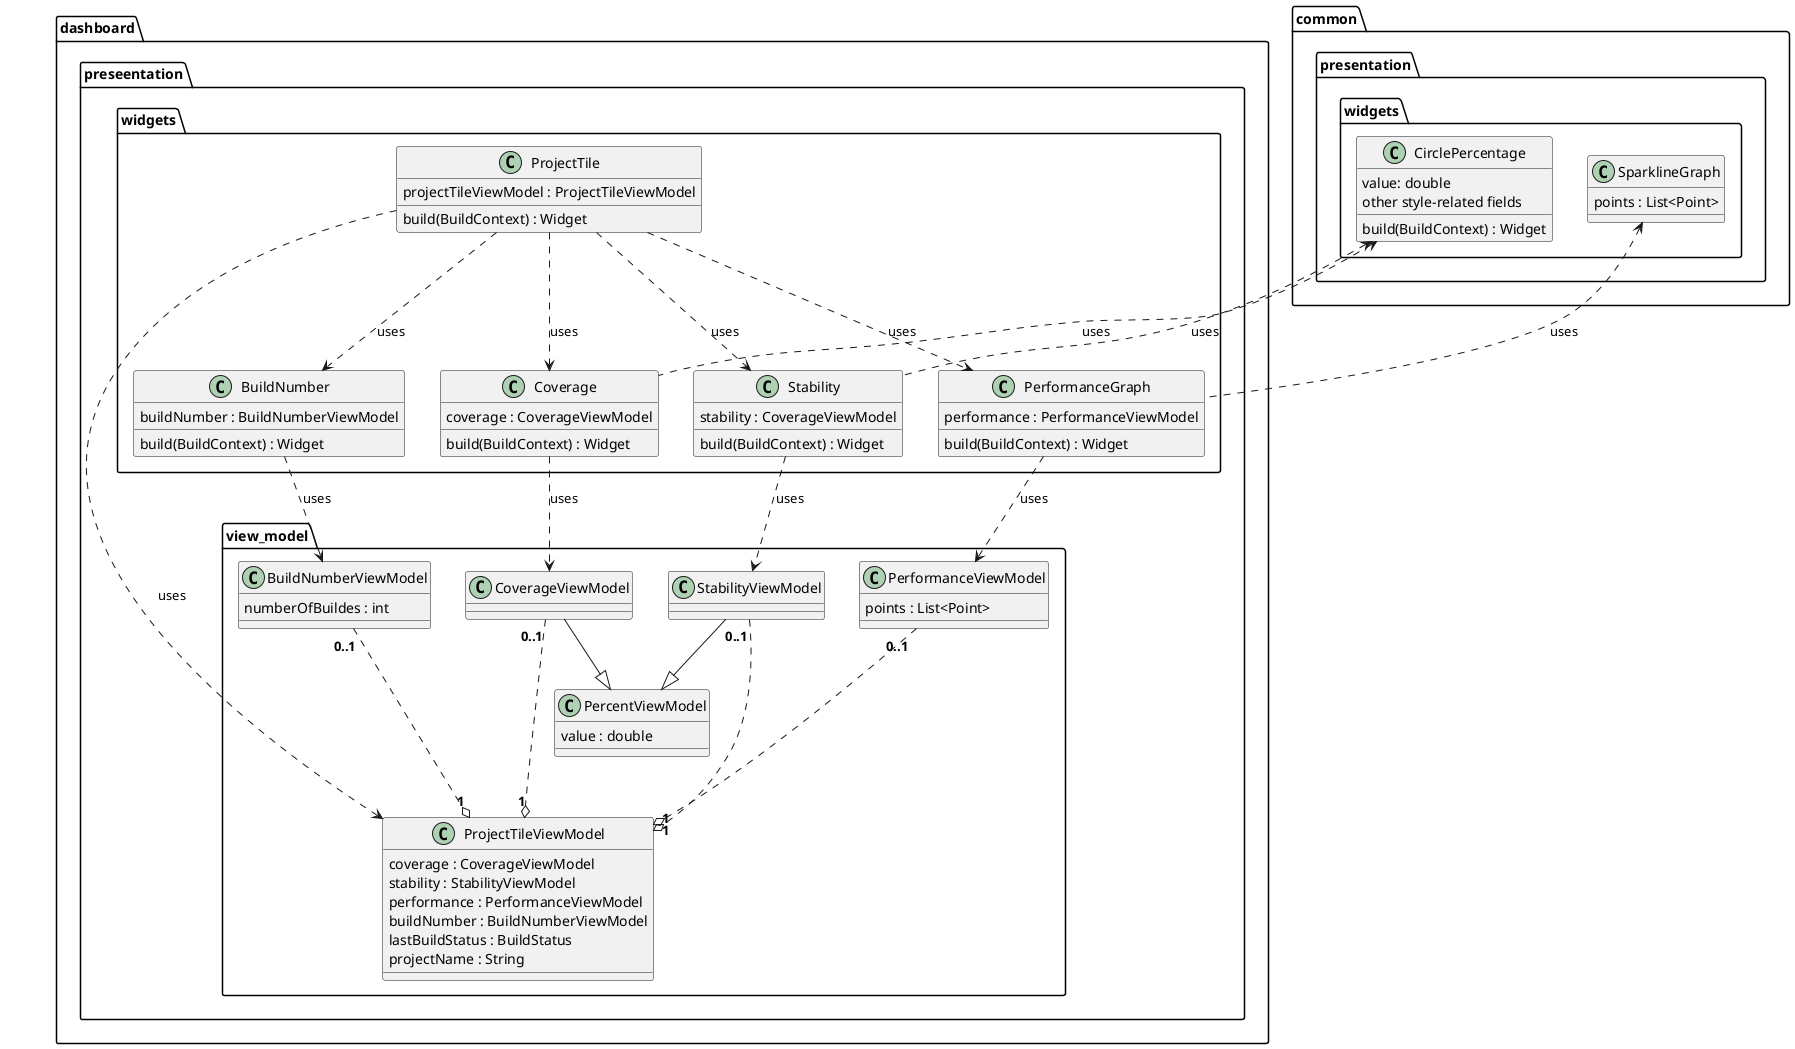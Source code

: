 @startuml view_model_usage_diagram

package dashboard.preseentation {
    package widgets {
        class ProjectTile {
            projectTileViewModel : ProjectTileViewModel
            build(BuildContext) : Widget
        }

        class Coverage {
            coverage : CoverageViewModel
            build(BuildContext) : Widget
        }

        class Stability {
            stability : CoverageViewModel
            build(BuildContext) : Widget
        }

        class BuildNumber {
            buildNumber : BuildNumberViewModel
            build(BuildContext) : Widget
        }

        class PerformanceGraph {
            performance : PerformanceViewModel
            build(BuildContext) : Widget
        }
    }

    package view_model {
        class ProjectTileViewModel {
            coverage : CoverageViewModel
            stability : StabilityViewModel
            performance : PerformanceViewModel
            buildNumber : BuildNumberViewModel
            lastBuildStatus : BuildStatus
            projectName : String
        }

        class PercentViewModel {
            value : double
        }

        class CoverageViewModel {}

        class StabilityViewModel {}

        class PerformanceViewModel {
            points : List<Point>
        }

        class BuildNumberViewModel {
            numberOfBuildes : int
        }
    }
}

package common.presentation.widgets {
    class CirclePercentage {
        value: double
        other style-related fields
        build(BuildContext) : Widget
    }

    class SparklineGraph {
        points : List<Point>
    }
}

CoverageViewModel --|> PercentViewModel
StabilityViewModel --|> PercentViewModel

ProjectTileViewModel "**1**" o.up.. "**0..1**" BuildNumberViewModel
ProjectTileViewModel "**1**" o.up.. "**0..1**" PerformanceViewModel
ProjectTileViewModel "**1**" o.up.. "**0..1**" CoverageViewModel
ProjectTileViewModel "**1**" o.up.. "**0..1**" StabilityViewModel

ProjectTile ..> Coverage : uses
ProjectTile ..> Stability : uses
ProjectTile ..> BuildNumber : uses
ProjectTile ..> PerformanceGraph : uses

PerformanceGraph .up.> SparklineGraph : uses
Coverage .up.> CirclePercentage : uses
Stability .up.> CirclePercentage : uses

ProjectTile ..> ProjectTileViewModel : uses
Coverage ..> CoverageViewModel : uses
Stability ..> StabilityViewModel : uses
BuildNumber ..> BuildNumberViewModel : uses
PerformanceGraph ..> PerformanceViewModel : uses

@enduml

